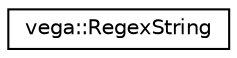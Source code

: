 digraph "Graphical Class Hierarchy"
{
  edge [fontname="Helvetica",fontsize="10",labelfontname="Helvetica",labelfontsize="10"];
  node [fontname="Helvetica",fontsize="10",shape=record];
  rankdir="LR";
  Node0 [label="vega::RegexString",height=0.2,width=0.4,color="black", fillcolor="white", style="filled",URL="$classvega_1_1RegexString.html"];
}
